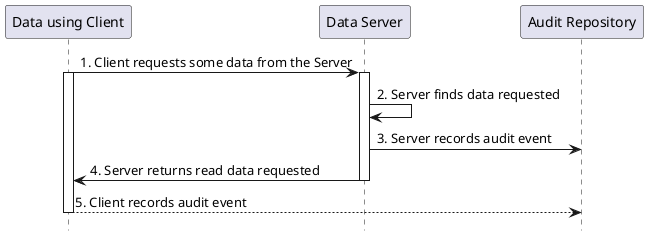 @startuml
hide footbox

participant "Data using Client" as Client
participant "Data Server" as Server
participant "Audit Repository" as AuditRepository
Client -> Server : 1. Client requests some data from the Server
activate Server
activate Client
Server -> Server : 2. Server finds data requested
Server -> AuditRepository : 3. Server records audit event
Server -> Client : 4. Server returns read data requested
deactivate Server
Client --> AuditRepository : 5. Client records audit event
deactivate Client
@enduml
